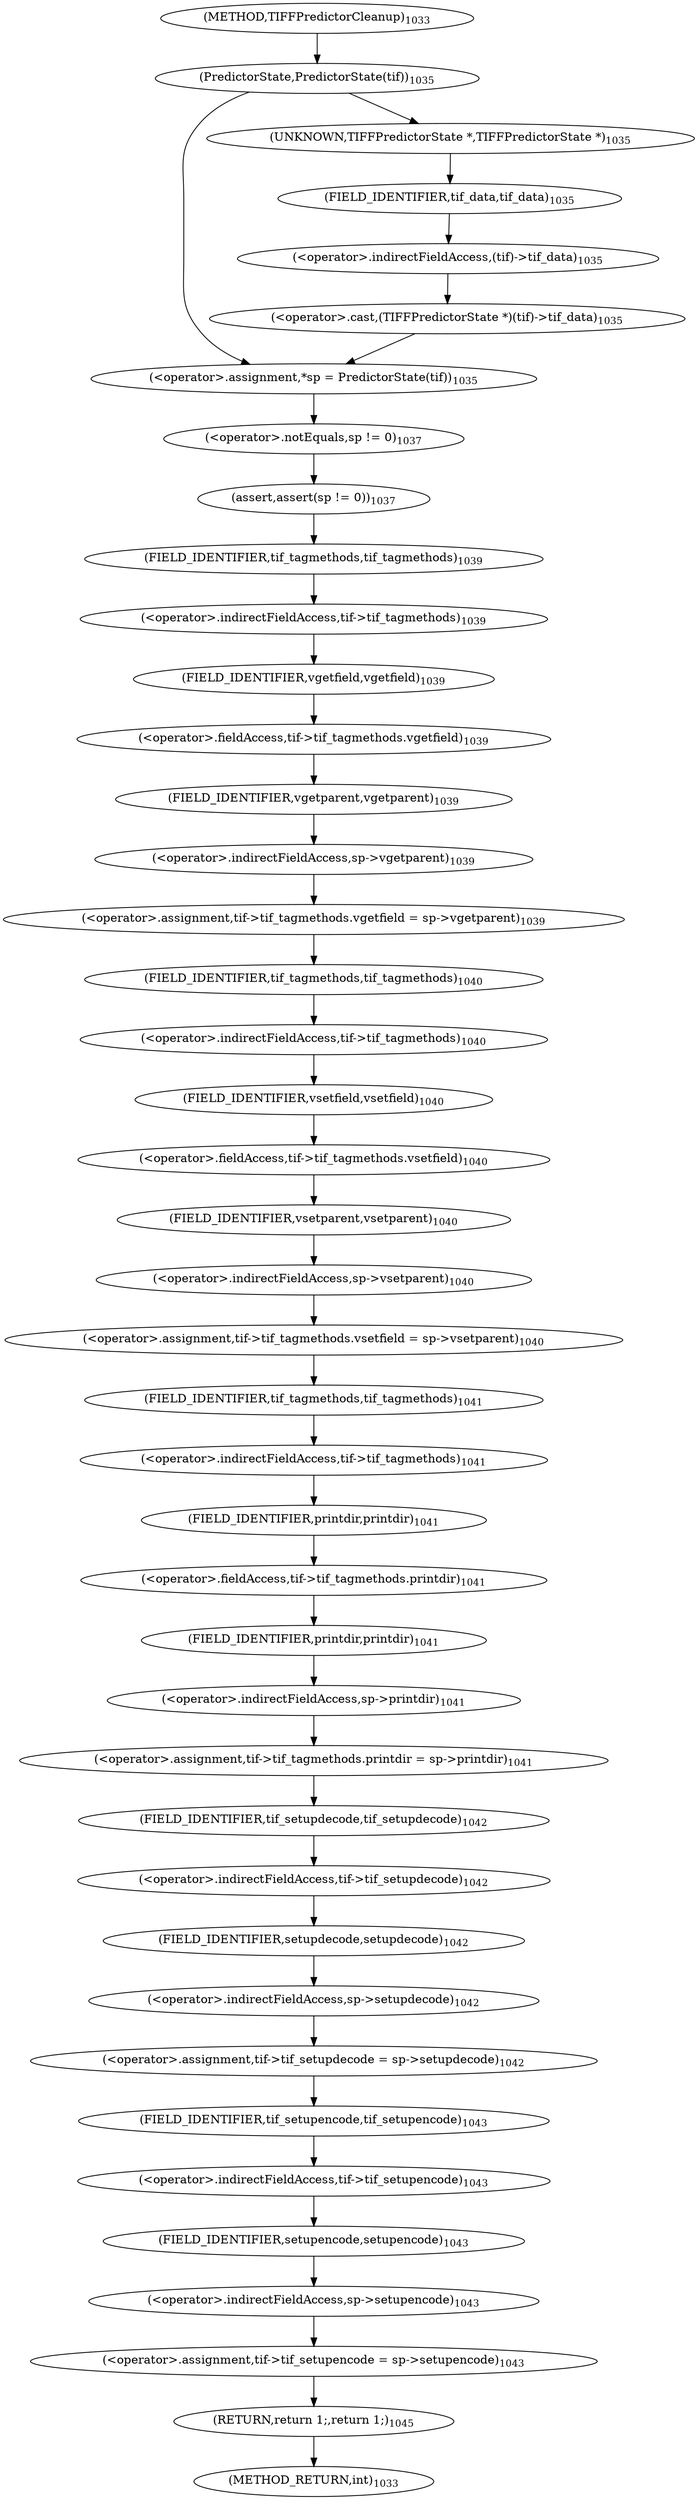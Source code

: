 digraph "TIFFPredictorCleanup" {  
"39574" [label = <(&lt;operator&gt;.assignment,*sp = PredictorState(tif))<SUB>1035</SUB>> ]
"39584" [label = <(assert,assert(sp != 0))<SUB>1037</SUB>> ]
"39588" [label = <(&lt;operator&gt;.assignment,tif-&gt;tif_tagmethods.vgetfield = sp-&gt;vgetparent)<SUB>1039</SUB>> ]
"39597" [label = <(&lt;operator&gt;.assignment,tif-&gt;tif_tagmethods.vsetfield = sp-&gt;vsetparent)<SUB>1040</SUB>> ]
"39606" [label = <(&lt;operator&gt;.assignment,tif-&gt;tif_tagmethods.printdir = sp-&gt;printdir)<SUB>1041</SUB>> ]
"39615" [label = <(&lt;operator&gt;.assignment,tif-&gt;tif_setupdecode = sp-&gt;setupdecode)<SUB>1042</SUB>> ]
"39622" [label = <(&lt;operator&gt;.assignment,tif-&gt;tif_setupencode = sp-&gt;setupencode)<SUB>1043</SUB>> ]
"39629" [label = <(RETURN,return 1;,return 1;)<SUB>1045</SUB>> ]
"39576" [label = <(PredictorState,PredictorState(tif))<SUB>1035</SUB>> ]
"39585" [label = <(&lt;operator&gt;.notEquals,sp != 0)<SUB>1037</SUB>> ]
"39589" [label = <(&lt;operator&gt;.fieldAccess,tif-&gt;tif_tagmethods.vgetfield)<SUB>1039</SUB>> ]
"39594" [label = <(&lt;operator&gt;.indirectFieldAccess,sp-&gt;vgetparent)<SUB>1039</SUB>> ]
"39598" [label = <(&lt;operator&gt;.fieldAccess,tif-&gt;tif_tagmethods.vsetfield)<SUB>1040</SUB>> ]
"39603" [label = <(&lt;operator&gt;.indirectFieldAccess,sp-&gt;vsetparent)<SUB>1040</SUB>> ]
"39607" [label = <(&lt;operator&gt;.fieldAccess,tif-&gt;tif_tagmethods.printdir)<SUB>1041</SUB>> ]
"39612" [label = <(&lt;operator&gt;.indirectFieldAccess,sp-&gt;printdir)<SUB>1041</SUB>> ]
"39616" [label = <(&lt;operator&gt;.indirectFieldAccess,tif-&gt;tif_setupdecode)<SUB>1042</SUB>> ]
"39619" [label = <(&lt;operator&gt;.indirectFieldAccess,sp-&gt;setupdecode)<SUB>1042</SUB>> ]
"39623" [label = <(&lt;operator&gt;.indirectFieldAccess,tif-&gt;tif_setupencode)<SUB>1043</SUB>> ]
"39626" [label = <(&lt;operator&gt;.indirectFieldAccess,sp-&gt;setupencode)<SUB>1043</SUB>> ]
"39590" [label = <(&lt;operator&gt;.indirectFieldAccess,tif-&gt;tif_tagmethods)<SUB>1039</SUB>> ]
"39593" [label = <(FIELD_IDENTIFIER,vgetfield,vgetfield)<SUB>1039</SUB>> ]
"39596" [label = <(FIELD_IDENTIFIER,vgetparent,vgetparent)<SUB>1039</SUB>> ]
"39599" [label = <(&lt;operator&gt;.indirectFieldAccess,tif-&gt;tif_tagmethods)<SUB>1040</SUB>> ]
"39602" [label = <(FIELD_IDENTIFIER,vsetfield,vsetfield)<SUB>1040</SUB>> ]
"39605" [label = <(FIELD_IDENTIFIER,vsetparent,vsetparent)<SUB>1040</SUB>> ]
"39608" [label = <(&lt;operator&gt;.indirectFieldAccess,tif-&gt;tif_tagmethods)<SUB>1041</SUB>> ]
"39611" [label = <(FIELD_IDENTIFIER,printdir,printdir)<SUB>1041</SUB>> ]
"39614" [label = <(FIELD_IDENTIFIER,printdir,printdir)<SUB>1041</SUB>> ]
"39618" [label = <(FIELD_IDENTIFIER,tif_setupdecode,tif_setupdecode)<SUB>1042</SUB>> ]
"39621" [label = <(FIELD_IDENTIFIER,setupdecode,setupdecode)<SUB>1042</SUB>> ]
"39625" [label = <(FIELD_IDENTIFIER,tif_setupencode,tif_setupencode)<SUB>1043</SUB>> ]
"39628" [label = <(FIELD_IDENTIFIER,setupencode,setupencode)<SUB>1043</SUB>> ]
"39579" [label = <(&lt;operator&gt;.cast,(TIFFPredictorState *)(tif)-&gt;tif_data)<SUB>1035</SUB>> ]
"39592" [label = <(FIELD_IDENTIFIER,tif_tagmethods,tif_tagmethods)<SUB>1039</SUB>> ]
"39601" [label = <(FIELD_IDENTIFIER,tif_tagmethods,tif_tagmethods)<SUB>1040</SUB>> ]
"39610" [label = <(FIELD_IDENTIFIER,tif_tagmethods,tif_tagmethods)<SUB>1041</SUB>> ]
"39580" [label = <(UNKNOWN,TIFFPredictorState *,TIFFPredictorState *)<SUB>1035</SUB>> ]
"39581" [label = <(&lt;operator&gt;.indirectFieldAccess,(tif)-&gt;tif_data)<SUB>1035</SUB>> ]
"39583" [label = <(FIELD_IDENTIFIER,tif_data,tif_data)<SUB>1035</SUB>> ]
"39570" [label = <(METHOD,TIFFPredictorCleanup)<SUB>1033</SUB>> ]
"39631" [label = <(METHOD_RETURN,int)<SUB>1033</SUB>> ]
  "39574" -> "39585" 
  "39584" -> "39592" 
  "39588" -> "39601" 
  "39597" -> "39610" 
  "39606" -> "39618" 
  "39615" -> "39625" 
  "39622" -> "39629" 
  "39629" -> "39631" 
  "39576" -> "39580" 
  "39576" -> "39574" 
  "39585" -> "39584" 
  "39589" -> "39596" 
  "39594" -> "39588" 
  "39598" -> "39605" 
  "39603" -> "39597" 
  "39607" -> "39614" 
  "39612" -> "39606" 
  "39616" -> "39621" 
  "39619" -> "39615" 
  "39623" -> "39628" 
  "39626" -> "39622" 
  "39590" -> "39593" 
  "39593" -> "39589" 
  "39596" -> "39594" 
  "39599" -> "39602" 
  "39602" -> "39598" 
  "39605" -> "39603" 
  "39608" -> "39611" 
  "39611" -> "39607" 
  "39614" -> "39612" 
  "39618" -> "39616" 
  "39621" -> "39619" 
  "39625" -> "39623" 
  "39628" -> "39626" 
  "39579" -> "39574" 
  "39592" -> "39590" 
  "39601" -> "39599" 
  "39610" -> "39608" 
  "39580" -> "39583" 
  "39581" -> "39579" 
  "39583" -> "39581" 
  "39570" -> "39576" 
}
